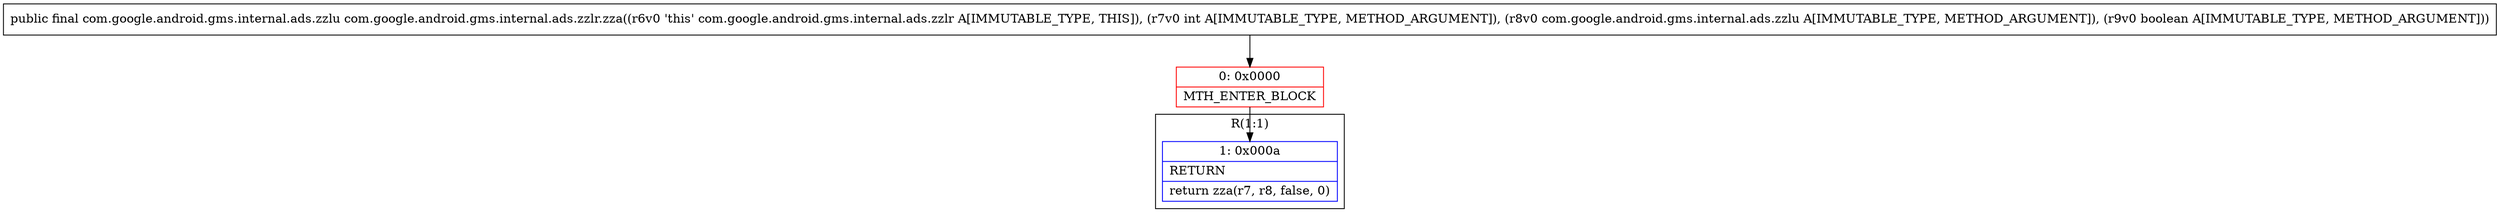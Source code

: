 digraph "CFG forcom.google.android.gms.internal.ads.zzlr.zza(ILcom\/google\/android\/gms\/internal\/ads\/zzlu;Z)Lcom\/google\/android\/gms\/internal\/ads\/zzlu;" {
subgraph cluster_Region_1916116642 {
label = "R(1:1)";
node [shape=record,color=blue];
Node_1 [shape=record,label="{1\:\ 0x000a|RETURN\l|return zza(r7, r8, false, 0)\l}"];
}
Node_0 [shape=record,color=red,label="{0\:\ 0x0000|MTH_ENTER_BLOCK\l}"];
MethodNode[shape=record,label="{public final com.google.android.gms.internal.ads.zzlu com.google.android.gms.internal.ads.zzlr.zza((r6v0 'this' com.google.android.gms.internal.ads.zzlr A[IMMUTABLE_TYPE, THIS]), (r7v0 int A[IMMUTABLE_TYPE, METHOD_ARGUMENT]), (r8v0 com.google.android.gms.internal.ads.zzlu A[IMMUTABLE_TYPE, METHOD_ARGUMENT]), (r9v0 boolean A[IMMUTABLE_TYPE, METHOD_ARGUMENT])) }"];
MethodNode -> Node_0;
Node_0 -> Node_1;
}

